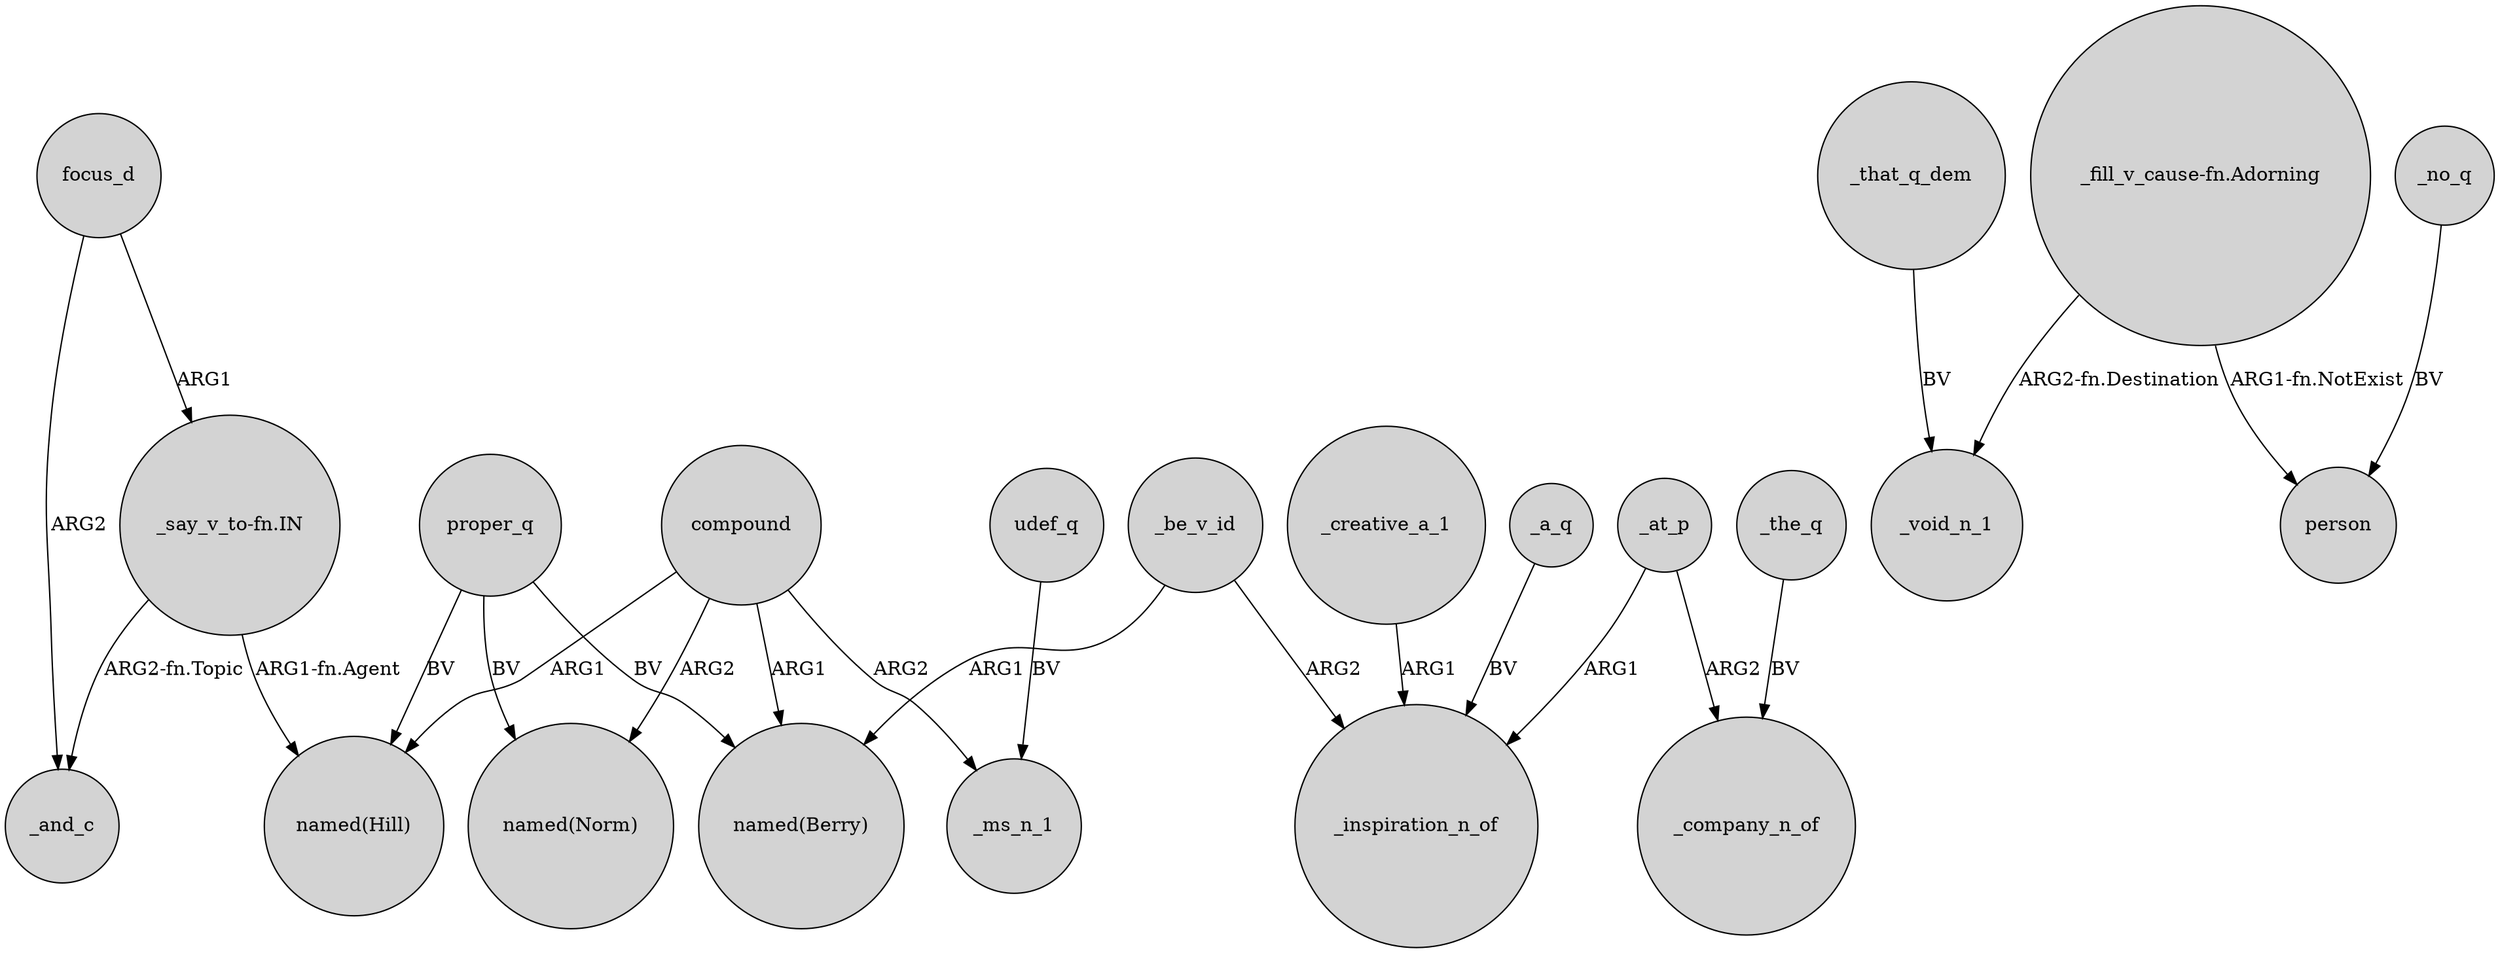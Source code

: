 digraph {
	node [shape=circle style=filled]
	"_say_v_to-fn.IN" -> "named(Hill)" [label="ARG1-fn.Agent"]
	compound -> "named(Berry)" [label=ARG1]
	_that_q_dem -> _void_n_1 [label=BV]
	compound -> "named(Norm)" [label=ARG2]
	_creative_a_1 -> _inspiration_n_of [label=ARG1]
	compound -> "named(Hill)" [label=ARG1]
	compound -> _ms_n_1 [label=ARG2]
	focus_d -> _and_c [label=ARG2]
	_the_q -> _company_n_of [label=BV]
	_a_q -> _inspiration_n_of [label=BV]
	proper_q -> "named(Norm)" [label=BV]
	udef_q -> _ms_n_1 [label=BV]
	"_fill_v_cause-fn.Adorning" -> _void_n_1 [label="ARG2-fn.Destination"]
	"_fill_v_cause-fn.Adorning" -> person [label="ARG1-fn.NotExist"]
	proper_q -> "named(Berry)" [label=BV]
	_be_v_id -> _inspiration_n_of [label=ARG2]
	_at_p -> _inspiration_n_of [label=ARG1]
	"_say_v_to-fn.IN" -> _and_c [label="ARG2-fn.Topic"]
	_no_q -> person [label=BV]
	proper_q -> "named(Hill)" [label=BV]
	_be_v_id -> "named(Berry)" [label=ARG1]
	_at_p -> _company_n_of [label=ARG2]
	focus_d -> "_say_v_to-fn.IN" [label=ARG1]
}
